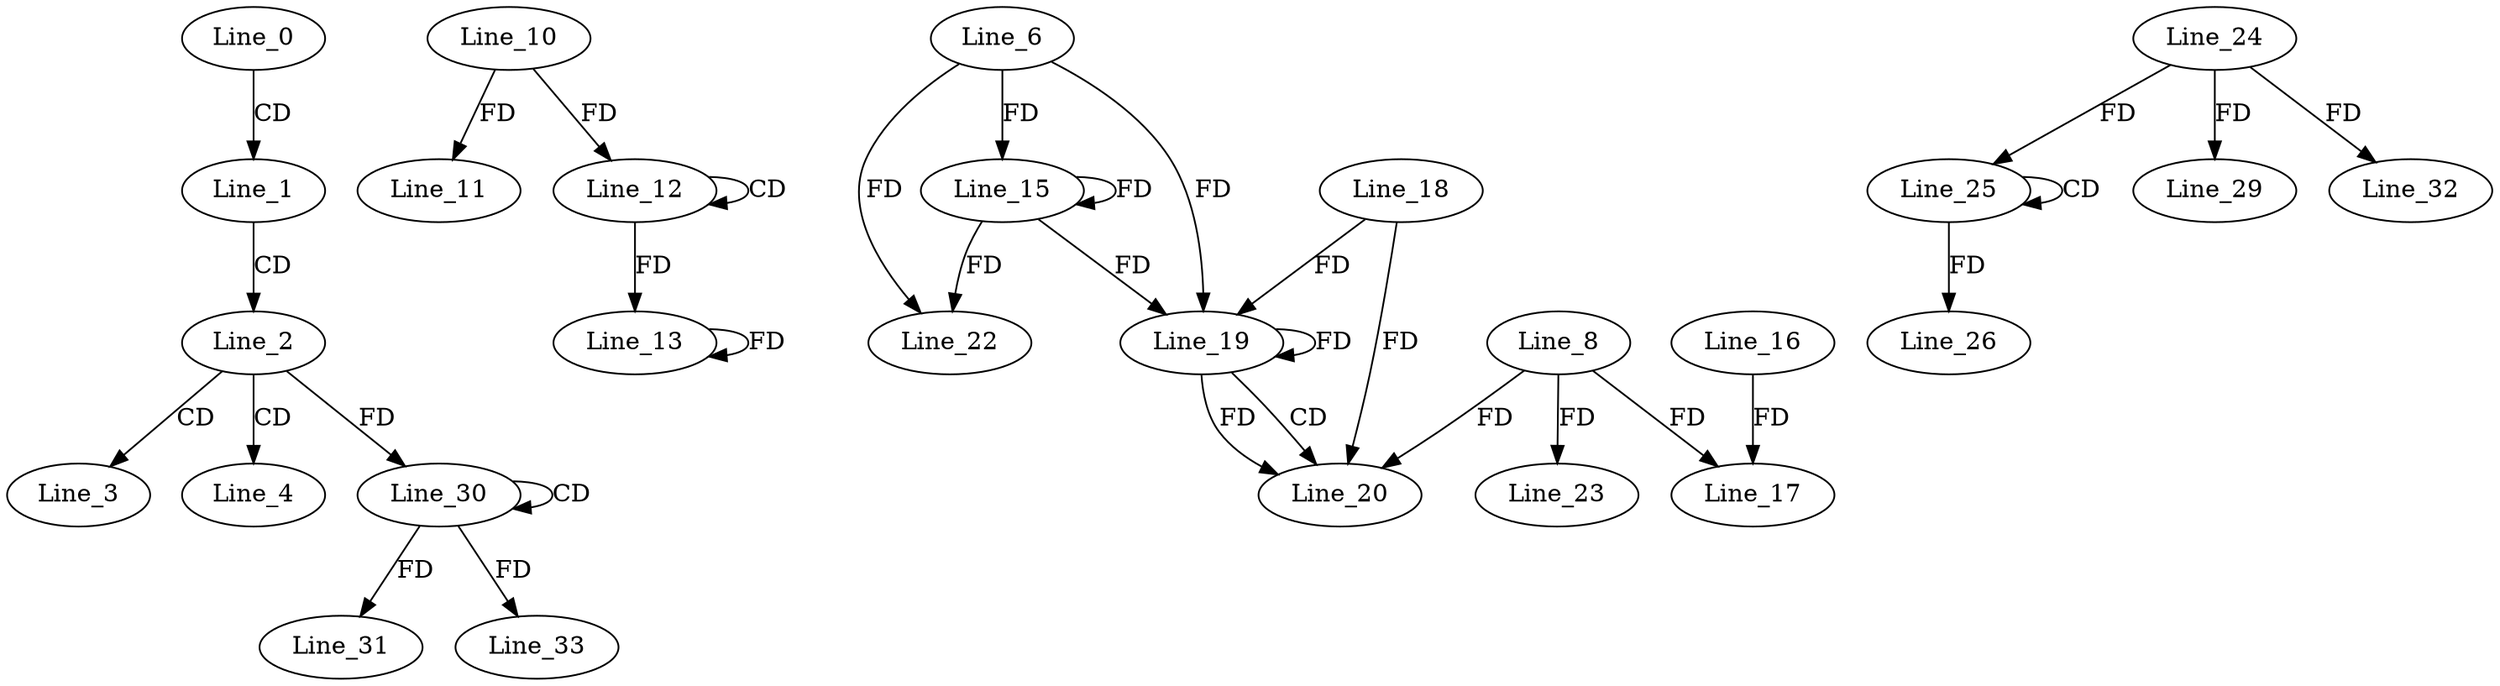 digraph G {
  Line_0;
  Line_1;
  Line_2;
  Line_3;
  Line_4;
  Line_10;
  Line_11;
  Line_12;
  Line_12;
  Line_13;
  Line_13;
  Line_6;
  Line_15;
  Line_8;
  Line_17;
  Line_16;
  Line_19;
  Line_18;
  Line_19;
  Line_19;
  Line_20;
  Line_22;
  Line_23;
  Line_25;
  Line_25;
  Line_24;
  Line_26;
  Line_29;
  Line_30;
  Line_30;
  Line_31;
  Line_32;
  Line_33;
  Line_0 -> Line_1 [ label="CD" ];
  Line_1 -> Line_2 [ label="CD" ];
  Line_2 -> Line_3 [ label="CD" ];
  Line_2 -> Line_4 [ label="CD" ];
  Line_10 -> Line_11 [ label="FD" ];
  Line_12 -> Line_12 [ label="CD" ];
  Line_10 -> Line_12 [ label="FD" ];
  Line_12 -> Line_13 [ label="FD" ];
  Line_13 -> Line_13 [ label="FD" ];
  Line_6 -> Line_15 [ label="FD" ];
  Line_15 -> Line_15 [ label="FD" ];
  Line_8 -> Line_17 [ label="FD" ];
  Line_16 -> Line_17 [ label="FD" ];
  Line_19 -> Line_19 [ label="FD" ];
  Line_18 -> Line_19 [ label="FD" ];
  Line_6 -> Line_19 [ label="FD" ];
  Line_15 -> Line_19 [ label="FD" ];
  Line_19 -> Line_20 [ label="CD" ];
  Line_8 -> Line_20 [ label="FD" ];
  Line_19 -> Line_20 [ label="FD" ];
  Line_18 -> Line_20 [ label="FD" ];
  Line_6 -> Line_22 [ label="FD" ];
  Line_15 -> Line_22 [ label="FD" ];
  Line_8 -> Line_23 [ label="FD" ];
  Line_25 -> Line_25 [ label="CD" ];
  Line_24 -> Line_25 [ label="FD" ];
  Line_25 -> Line_26 [ label="FD" ];
  Line_24 -> Line_29 [ label="FD" ];
  Line_30 -> Line_30 [ label="CD" ];
  Line_2 -> Line_30 [ label="FD" ];
  Line_30 -> Line_31 [ label="FD" ];
  Line_24 -> Line_32 [ label="FD" ];
  Line_30 -> Line_33 [ label="FD" ];
}
